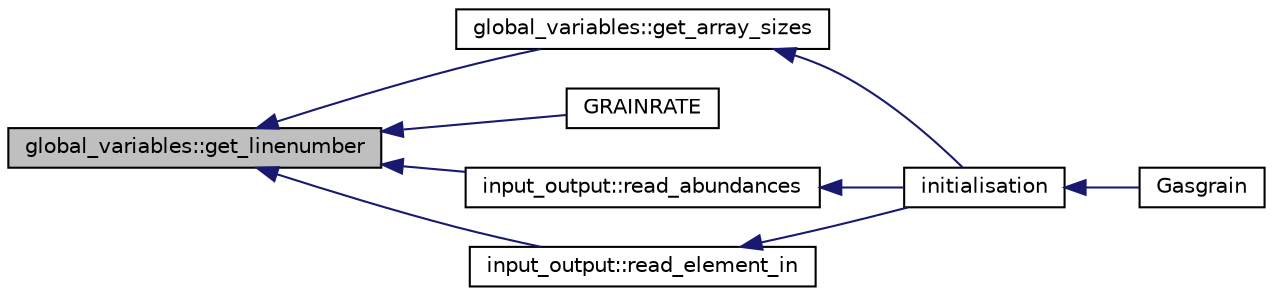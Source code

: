 digraph G
{
  edge [fontname="Helvetica",fontsize="10",labelfontname="Helvetica",labelfontsize="10"];
  node [fontname="Helvetica",fontsize="10",shape=record];
  rankdir=LR;
  Node1 [label="global_variables::get_linenumber",height=0.2,width=0.4,color="black", fillcolor="grey75", style="filled" fontcolor="black"];
  Node1 -> Node2 [dir=back,color="midnightblue",fontsize="10",style="solid",fontname="Helvetica"];
  Node2 [label="global_variables::get_array_sizes",height=0.2,width=0.4,color="black", fillcolor="white", style="filled",URL="$namespaceglobal__variables.html#ab2cadfd3c1baf79993639b9632cddb16",tooltip="Routine to determine array sizes, namely number of reactions, of species, for gas, grain and in total. some global size are set (nb_species_for_gas, nb_gas_phase_reactions, nb_species_for_gas, nb_surface_reactions, nb_species, nb_reactions)  This routine prepare allocation of global dynamical arrays."];
  Node2 -> Node3 [dir=back,color="midnightblue",fontsize="10",style="solid",fontname="Helvetica"];
  Node3 [label="initialisation",height=0.2,width=0.4,color="black", fillcolor="white", style="filled",URL="$nautilus_8f90.html#a568414246db75acf75fb8fd7ebc909b2",tooltip="Routine that contain all initialisation that needs to be done in the code before the integration..."];
  Node3 -> Node4 [dir=back,color="midnightblue",fontsize="10",style="solid",fontname="Helvetica"];
  Node4 [label="Gasgrain",height=0.2,width=0.4,color="black", fillcolor="white", style="filled",URL="$nautilus_8f90.html#a581e8920671b59dd3be0bd0cd3a87373"];
  Node1 -> Node5 [dir=back,color="midnightblue",fontsize="10",style="solid",fontname="Helvetica"];
  Node5 [label="GRAINRATE",height=0.2,width=0.4,color="black", fillcolor="white", style="filled",URL="$nautilus_8f90.html#a711b73252028f07833c43b908b2c35e8",tooltip="compute surface info (thermodynamic, quantum and kinetic data) from datafiles"];
  Node1 -> Node6 [dir=back,color="midnightblue",fontsize="10",style="solid",fontname="Helvetica"];
  Node6 [label="input_output::read_abundances",height=0.2,width=0.4,color="black", fillcolor="white", style="filled",URL="$namespaceinput__output.html#a2ddd50c2a5370e419433be78c015edfa",tooltip="Read abundances from abundances.in file. All abundances not defined here will have the default value ..."];
  Node6 -> Node3 [dir=back,color="midnightblue",fontsize="10",style="solid",fontname="Helvetica"];
  Node1 -> Node7 [dir=back,color="midnightblue",fontsize="10",style="solid",fontname="Helvetica"];
  Node7 [label="input_output::read_element_in",height=0.2,width=0.4,color="black", fillcolor="white", style="filled",URL="$namespaceinput__output.html#a96b5cc000a0ee627ea3d6ce017dca87b",tooltip="Read name and mass of all &#39;basic&#39; elements (basic brick for molecules such as H, He and so on)..."];
  Node7 -> Node3 [dir=back,color="midnightblue",fontsize="10",style="solid",fontname="Helvetica"];
}
